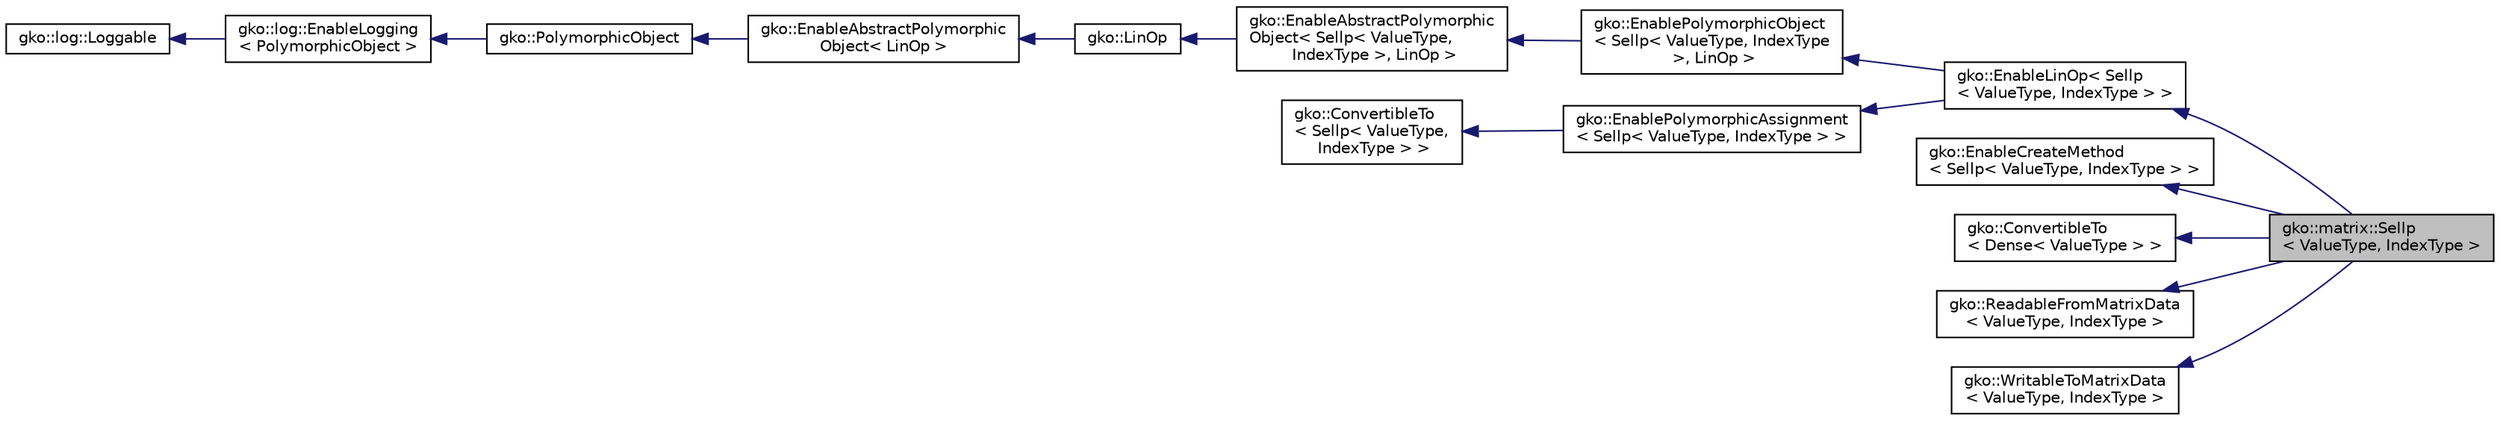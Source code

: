 digraph "gko::matrix::Sellp&lt; ValueType, IndexType &gt;"
{
 // INTERACTIVE_SVG=YES
  edge [fontname="Helvetica",fontsize="10",labelfontname="Helvetica",labelfontsize="10"];
  node [fontname="Helvetica",fontsize="10",shape=record];
  rankdir="LR";
  Node1 [label="gko::matrix::Sellp\l\< ValueType, IndexType \>",height=0.2,width=0.4,color="black", fillcolor="grey75", style="filled", fontcolor="black"];
  Node2 -> Node1 [dir="back",color="midnightblue",fontsize="10",style="solid",fontname="Helvetica"];
  Node2 [label="gko::EnableLinOp\< Sellp\l\< ValueType, IndexType \> \>",height=0.2,width=0.4,color="black", fillcolor="white", style="filled",URL="$classgko_1_1EnableLinOp.html"];
  Node3 -> Node2 [dir="back",color="midnightblue",fontsize="10",style="solid",fontname="Helvetica"];
  Node3 [label="gko::EnablePolymorphicObject\l\< Sellp\< ValueType, IndexType\l \>, LinOp \>",height=0.2,width=0.4,color="black", fillcolor="white", style="filled",URL="$classgko_1_1EnablePolymorphicObject.html"];
  Node4 -> Node3 [dir="back",color="midnightblue",fontsize="10",style="solid",fontname="Helvetica"];
  Node4 [label="gko::EnableAbstractPolymorphic\lObject\< Sellp\< ValueType,\l IndexType \>, LinOp \>",height=0.2,width=0.4,color="black", fillcolor="white", style="filled",URL="$classgko_1_1EnableAbstractPolymorphicObject.html"];
  Node5 -> Node4 [dir="back",color="midnightblue",fontsize="10",style="solid",fontname="Helvetica"];
  Node5 [label="gko::LinOp",height=0.2,width=0.4,color="black", fillcolor="white", style="filled",URL="$classgko_1_1LinOp.html",tooltip="The linear operator (LinOp) is a base class for all linear algebra objects in Ginkgo. "];
  Node6 -> Node5 [dir="back",color="midnightblue",fontsize="10",style="solid",fontname="Helvetica"];
  Node6 [label="gko::EnableAbstractPolymorphic\lObject\< LinOp \>",height=0.2,width=0.4,color="black", fillcolor="white", style="filled",URL="$classgko_1_1EnableAbstractPolymorphicObject.html"];
  Node7 -> Node6 [dir="back",color="midnightblue",fontsize="10",style="solid",fontname="Helvetica"];
  Node7 [label="gko::PolymorphicObject",height=0.2,width=0.4,color="black", fillcolor="white", style="filled",URL="$classgko_1_1PolymorphicObject.html",tooltip="A PolymorphicObject is the abstract base for all \"heavy\" objects in Ginkgo that behave polymorphicall..."];
  Node8 -> Node7 [dir="back",color="midnightblue",fontsize="10",style="solid",fontname="Helvetica"];
  Node8 [label="gko::log::EnableLogging\l\< PolymorphicObject \>",height=0.2,width=0.4,color="black", fillcolor="white", style="filled",URL="$classgko_1_1log_1_1EnableLogging.html"];
  Node9 -> Node8 [dir="back",color="midnightblue",fontsize="10",style="solid",fontname="Helvetica"];
  Node9 [label="gko::log::Loggable",height=0.2,width=0.4,color="black", fillcolor="white", style="filled",URL="$classgko_1_1log_1_1Loggable.html",tooltip="Loggable class is an interface which should be implemented by classes wanting to support logging..."];
  Node10 -> Node2 [dir="back",color="midnightblue",fontsize="10",style="solid",fontname="Helvetica"];
  Node10 [label="gko::EnablePolymorphicAssignment\l\< Sellp\< ValueType, IndexType \> \>",height=0.2,width=0.4,color="black", fillcolor="white", style="filled",URL="$classgko_1_1EnablePolymorphicAssignment.html"];
  Node11 -> Node10 [dir="back",color="midnightblue",fontsize="10",style="solid",fontname="Helvetica"];
  Node11 [label="gko::ConvertibleTo\l\< Sellp\< ValueType,\l IndexType \> \>",height=0.2,width=0.4,color="black", fillcolor="white", style="filled",URL="$classgko_1_1ConvertibleTo.html"];
  Node12 -> Node1 [dir="back",color="midnightblue",fontsize="10",style="solid",fontname="Helvetica"];
  Node12 [label="gko::EnableCreateMethod\l\< Sellp\< ValueType, IndexType \> \>",height=0.2,width=0.4,color="black", fillcolor="white", style="filled",URL="$classgko_1_1EnableCreateMethod.html"];
  Node13 -> Node1 [dir="back",color="midnightblue",fontsize="10",style="solid",fontname="Helvetica"];
  Node13 [label="gko::ConvertibleTo\l\< Dense\< ValueType \> \>",height=0.2,width=0.4,color="black", fillcolor="white", style="filled",URL="$classgko_1_1ConvertibleTo.html"];
  Node14 -> Node1 [dir="back",color="midnightblue",fontsize="10",style="solid",fontname="Helvetica"];
  Node14 [label="gko::ReadableFromMatrixData\l\< ValueType, IndexType \>",height=0.2,width=0.4,color="black", fillcolor="white", style="filled",URL="$classgko_1_1ReadableFromMatrixData.html",tooltip="A LinOp implementing this interface can read its data from a matrix_data structure. "];
  Node15 -> Node1 [dir="back",color="midnightblue",fontsize="10",style="solid",fontname="Helvetica"];
  Node15 [label="gko::WritableToMatrixData\l\< ValueType, IndexType \>",height=0.2,width=0.4,color="black", fillcolor="white", style="filled",URL="$classgko_1_1WritableToMatrixData.html",tooltip="A LinOp implementing this interface can write its data to a matrix_data structure. "];
}

